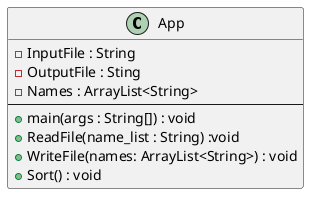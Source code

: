 @startuml
Class App{
- InputFile : String
- OutputFile : Sting
- Names : ArrayList<String>
----
+ main(args : String[]) : void
+ ReadFile(name_list : String) :void
+ WriteFile(names: ArrayList<String>) : void
+ Sort() : void
}
@enduml
